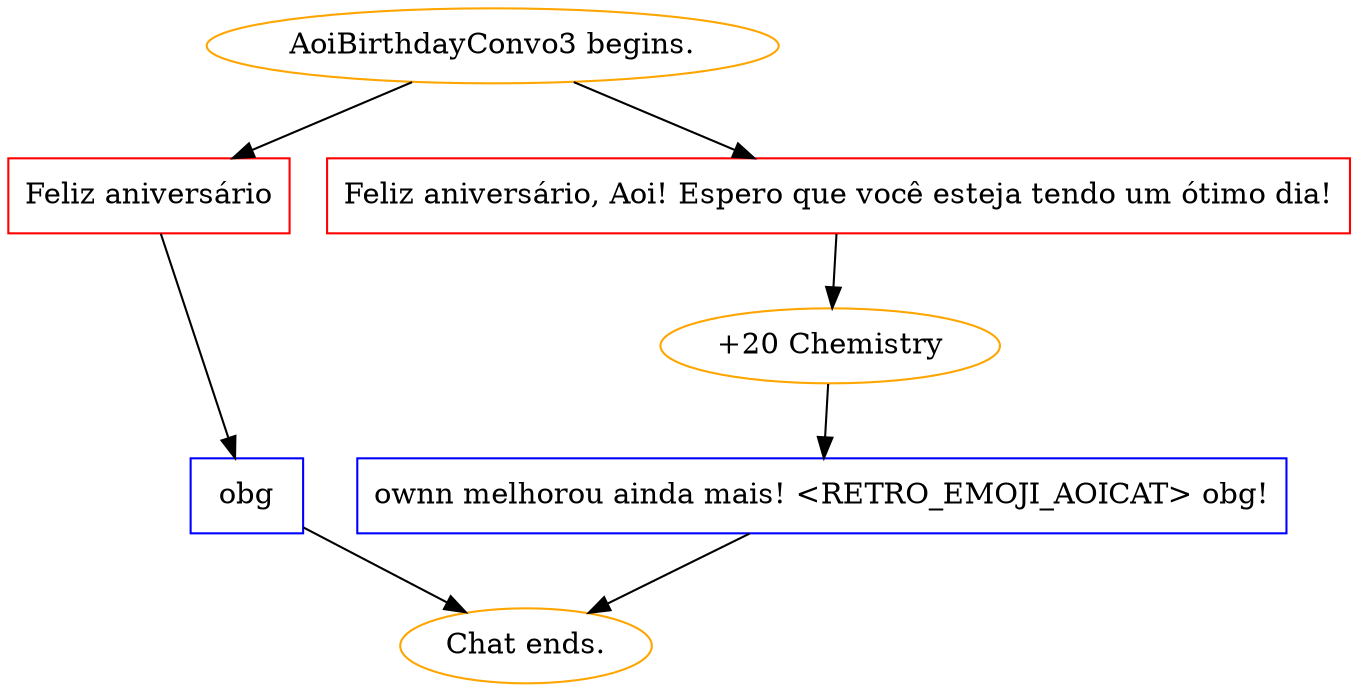digraph {
	"AoiBirthdayConvo3 begins." [color=orange];
		"AoiBirthdayConvo3 begins." -> j1903323615;
		"AoiBirthdayConvo3 begins." -> j2310498479;
	j1903323615 [label="Feliz aniversário",shape=box,color=red];
		j1903323615 -> j377068010;
	j2310498479 [label="Feliz aniversário, Aoi! Espero que você esteja tendo um ótimo dia!",shape=box,color=red];
		j2310498479 -> j50990405;
	j377068010 [label="obg",shape=box,color=blue];
		j377068010 -> "Chat ends.";
	j50990405 [label="+20 Chemistry",color=orange];
		j50990405 -> j1921725535;
	"Chat ends." [color=orange];
	j1921725535 [label="ownn melhorou ainda mais! <RETRO_EMOJI_AOICAT> obg!",shape=box,color=blue];
		j1921725535 -> "Chat ends.";
}